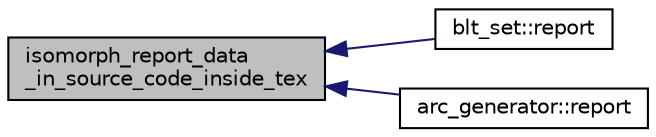 digraph "isomorph_report_data_in_source_code_inside_tex"
{
  edge [fontname="Helvetica",fontsize="10",labelfontname="Helvetica",labelfontsize="10"];
  node [fontname="Helvetica",fontsize="10",shape=record];
  rankdir="LR";
  Node7034 [label="isomorph_report_data\l_in_source_code_inside_tex",height=0.2,width=0.4,color="black", fillcolor="grey75", style="filled", fontcolor="black"];
  Node7034 -> Node7035 [dir="back",color="midnightblue",fontsize="10",style="solid",fontname="Helvetica"];
  Node7035 [label="blt_set::report",height=0.2,width=0.4,color="black", fillcolor="white", style="filled",URL="$d1/d3d/classblt__set.html#a6b19f88bd2b92ebfba7e7c362eb9065c"];
  Node7034 -> Node7036 [dir="back",color="midnightblue",fontsize="10",style="solid",fontname="Helvetica"];
  Node7036 [label="arc_generator::report",height=0.2,width=0.4,color="black", fillcolor="white", style="filled",URL="$d4/d21/classarc__generator.html#a650f715bb3eec8fd1057e07e5b384f9a"];
}
